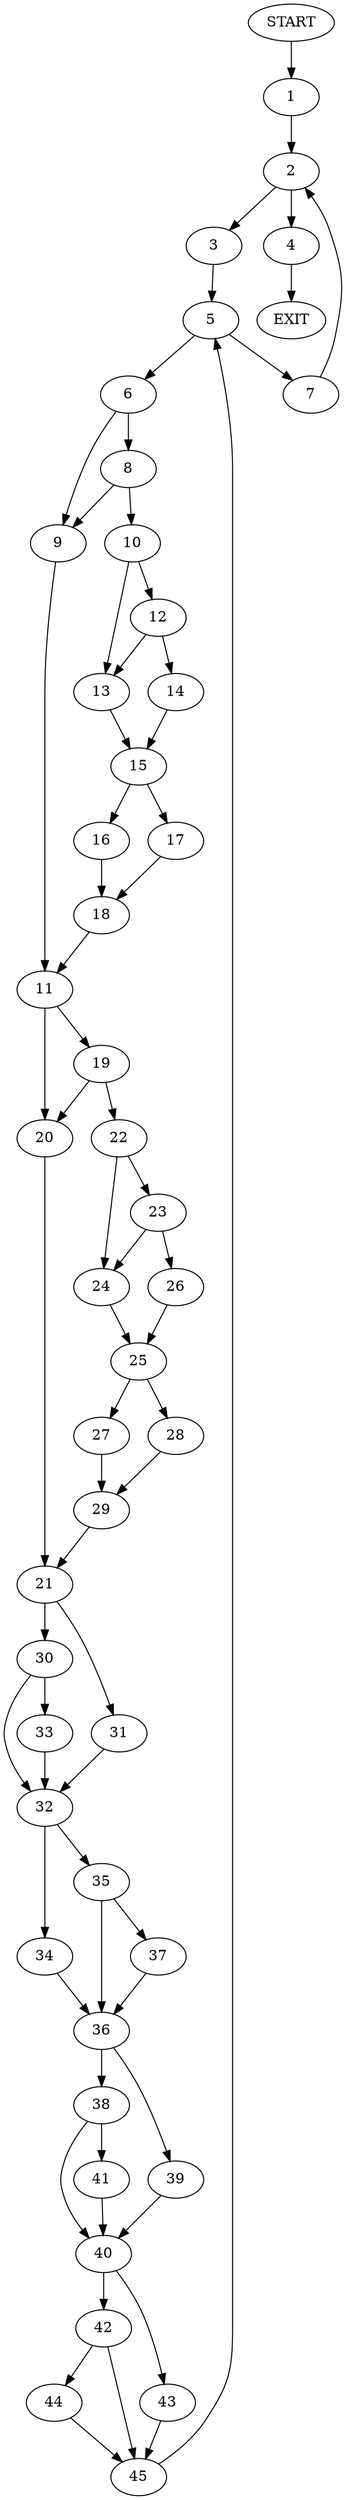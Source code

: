 digraph {
0 [label="START"]
46 [label="EXIT"]
0 -> 1
1 -> 2
2 -> 3
2 -> 4
3 -> 5
4 -> 46
5 -> 6
5 -> 7
7 -> 2
6 -> 8
6 -> 9
8 -> 9
8 -> 10
9 -> 11
10 -> 12
10 -> 13
12 -> 14
12 -> 13
13 -> 15
14 -> 15
15 -> 16
15 -> 17
16 -> 18
17 -> 18
18 -> 11
11 -> 19
11 -> 20
20 -> 21
19 -> 22
19 -> 20
22 -> 23
22 -> 24
24 -> 25
23 -> 26
23 -> 24
26 -> 25
25 -> 27
25 -> 28
27 -> 29
28 -> 29
29 -> 21
21 -> 30
21 -> 31
31 -> 32
30 -> 33
30 -> 32
32 -> 34
32 -> 35
33 -> 32
34 -> 36
35 -> 37
35 -> 36
36 -> 38
36 -> 39
37 -> 36
39 -> 40
38 -> 40
38 -> 41
40 -> 42
40 -> 43
41 -> 40
42 -> 44
42 -> 45
43 -> 45
45 -> 5
44 -> 45
}
